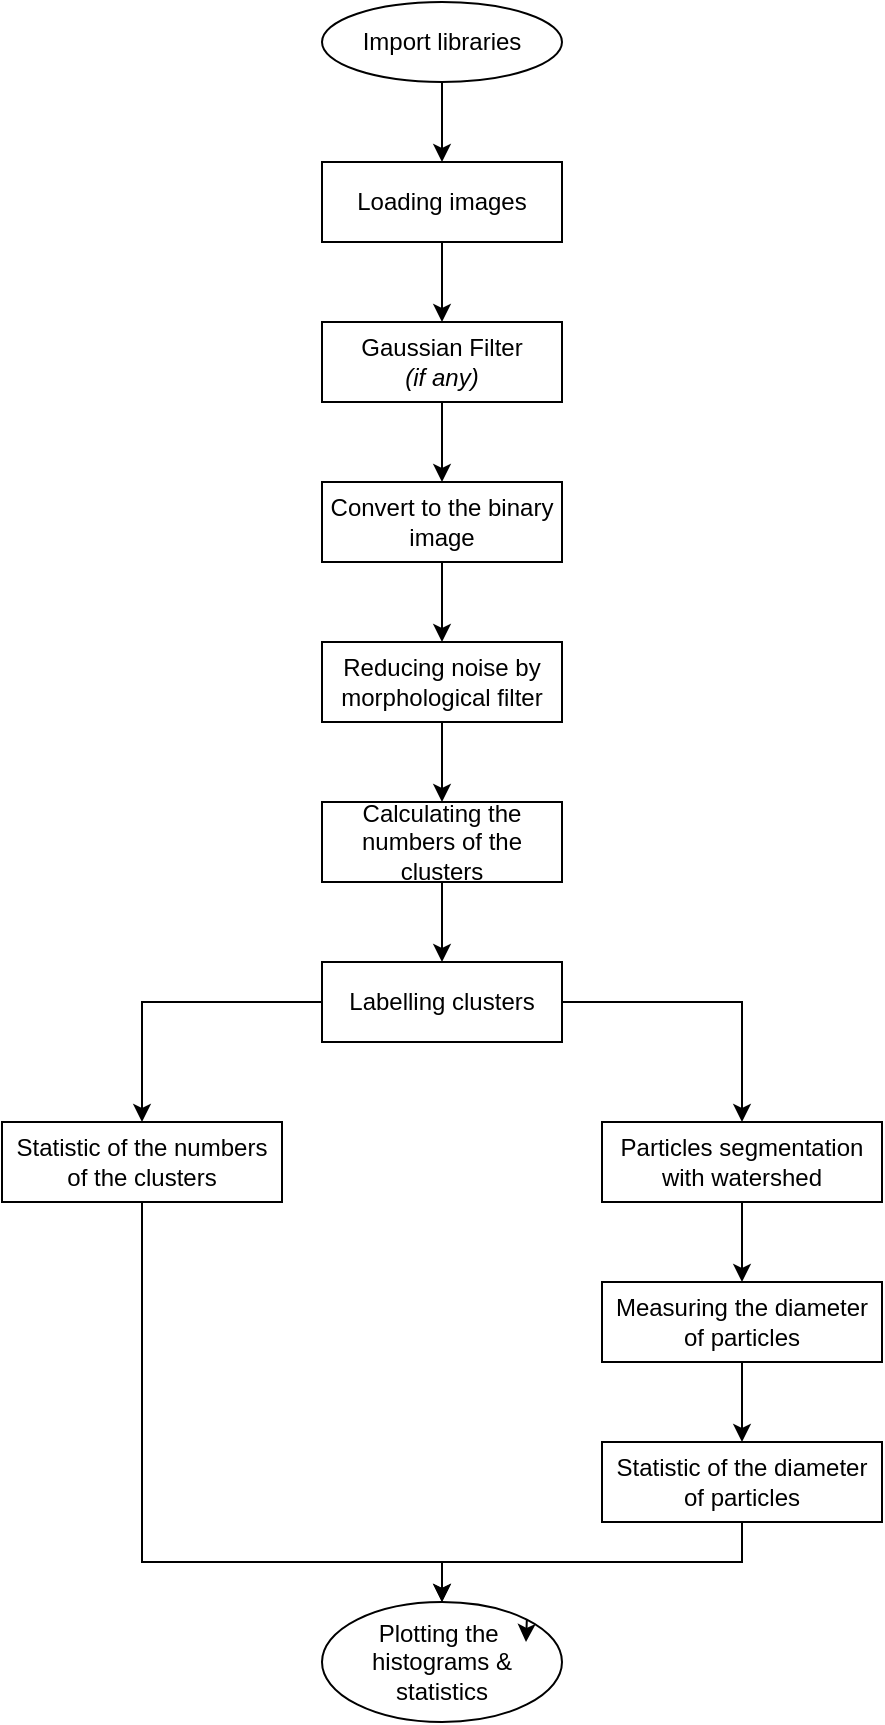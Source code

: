 <mxfile version="14.0.1" type="github">
  <diagram id="QWKYbvw5BzHghptkRZf0" name="Page-1">
    <mxGraphModel dx="1038" dy="548" grid="1" gridSize="10" guides="1" tooltips="1" connect="1" arrows="1" fold="1" page="1" pageScale="1" pageWidth="850" pageHeight="1100" math="0" shadow="0">
      <root>
        <mxCell id="0" />
        <mxCell id="1" parent="0" />
        <mxCell id="XoY0zqglMGHsk9vOFqzX-18" style="edgeStyle=orthogonalEdgeStyle;rounded=0;orthogonalLoop=1;jettySize=auto;html=1;exitX=0.5;exitY=1;exitDx=0;exitDy=0;entryX=0.5;entryY=0;entryDx=0;entryDy=0;" parent="1" source="XoY0zqglMGHsk9vOFqzX-1" target="XoY0zqglMGHsk9vOFqzX-2" edge="1">
          <mxGeometry relative="1" as="geometry" />
        </mxCell>
        <mxCell id="XoY0zqglMGHsk9vOFqzX-1" value="Import libraries" style="ellipse;whiteSpace=wrap;html=1;" parent="1" vertex="1">
          <mxGeometry x="360" y="40" width="120" height="40" as="geometry" />
        </mxCell>
        <mxCell id="XoY0zqglMGHsk9vOFqzX-19" style="edgeStyle=orthogonalEdgeStyle;rounded=0;orthogonalLoop=1;jettySize=auto;html=1;exitX=0.5;exitY=1;exitDx=0;exitDy=0;entryX=0.5;entryY=0;entryDx=0;entryDy=0;" parent="1" source="XoY0zqglMGHsk9vOFqzX-2" target="XoY0zqglMGHsk9vOFqzX-3" edge="1">
          <mxGeometry relative="1" as="geometry" />
        </mxCell>
        <mxCell id="XoY0zqglMGHsk9vOFqzX-2" value="Loading images" style="rounded=0;whiteSpace=wrap;html=1;" parent="1" vertex="1">
          <mxGeometry x="360" y="120" width="120" height="40" as="geometry" />
        </mxCell>
        <mxCell id="XoY0zqglMGHsk9vOFqzX-43" value="" style="edgeStyle=orthogonalEdgeStyle;rounded=0;orthogonalLoop=1;jettySize=auto;html=1;" parent="1" source="XoY0zqglMGHsk9vOFqzX-3" target="XoY0zqglMGHsk9vOFqzX-7" edge="1">
          <mxGeometry relative="1" as="geometry" />
        </mxCell>
        <mxCell id="XoY0zqglMGHsk9vOFqzX-3" value="Gaussian Filter &lt;br&gt;&lt;i&gt;(if any)&lt;/i&gt;" style="rounded=0;whiteSpace=wrap;html=1;" parent="1" vertex="1">
          <mxGeometry x="360" y="200" width="120" height="40" as="geometry" />
        </mxCell>
        <mxCell id="XoY0zqglMGHsk9vOFqzX-21" value="" style="edgeStyle=orthogonalEdgeStyle;rounded=0;orthogonalLoop=1;jettySize=auto;html=1;" parent="1" source="XoY0zqglMGHsk9vOFqzX-4" edge="1">
          <mxGeometry relative="1" as="geometry">
            <mxPoint x="420" y="440" as="targetPoint" />
          </mxGeometry>
        </mxCell>
        <mxCell id="XoY0zqglMGHsk9vOFqzX-4" value="Reducing noise by morphological filter" style="rounded=0;whiteSpace=wrap;html=1;" parent="1" vertex="1">
          <mxGeometry x="360" y="360" width="120" height="40" as="geometry" />
        </mxCell>
        <mxCell id="XoY0zqglMGHsk9vOFqzX-44" value="" style="edgeStyle=orthogonalEdgeStyle;rounded=0;orthogonalLoop=1;jettySize=auto;html=1;" parent="1" source="XoY0zqglMGHsk9vOFqzX-7" target="XoY0zqglMGHsk9vOFqzX-4" edge="1">
          <mxGeometry relative="1" as="geometry" />
        </mxCell>
        <mxCell id="XoY0zqglMGHsk9vOFqzX-7" value="Convert to the binary image" style="rounded=0;whiteSpace=wrap;html=1;" parent="1" vertex="1">
          <mxGeometry x="360" y="280" width="120" height="40" as="geometry" />
        </mxCell>
        <mxCell id="MX36KQDVpzW5UINQs3aZ-4" value="" style="edgeStyle=orthogonalEdgeStyle;rounded=0;orthogonalLoop=1;jettySize=auto;html=1;" edge="1" parent="1" source="XoY0zqglMGHsk9vOFqzX-8" target="XoY0zqglMGHsk9vOFqzX-35">
          <mxGeometry relative="1" as="geometry" />
        </mxCell>
        <mxCell id="XoY0zqglMGHsk9vOFqzX-8" value="Calculating the numbers of the clusters" style="rounded=0;whiteSpace=wrap;html=1;" parent="1" vertex="1">
          <mxGeometry x="360" y="440" width="120" height="40" as="geometry" />
        </mxCell>
        <mxCell id="XoY0zqglMGHsk9vOFqzX-26" style="edgeStyle=orthogonalEdgeStyle;rounded=0;orthogonalLoop=1;jettySize=auto;html=1;exitX=0.5;exitY=1;exitDx=0;exitDy=0;" parent="1" source="XoY0zqglMGHsk9vOFqzX-9" target="XoY0zqglMGHsk9vOFqzX-16" edge="1">
          <mxGeometry relative="1" as="geometry">
            <Array as="points">
              <mxPoint x="270" y="820" />
              <mxPoint x="420" y="820" />
            </Array>
          </mxGeometry>
        </mxCell>
        <mxCell id="XoY0zqglMGHsk9vOFqzX-9" value="&lt;div&gt;Statistic of the numbers of the clusters&lt;/div&gt;" style="rounded=0;whiteSpace=wrap;html=1;" parent="1" vertex="1">
          <mxGeometry x="200" y="600" width="140" height="40" as="geometry" />
        </mxCell>
        <mxCell id="XoY0zqglMGHsk9vOFqzX-46" value="" style="edgeStyle=orthogonalEdgeStyle;rounded=0;orthogonalLoop=1;jettySize=auto;html=1;" parent="1" source="XoY0zqglMGHsk9vOFqzX-10" target="XoY0zqglMGHsk9vOFqzX-45" edge="1">
          <mxGeometry relative="1" as="geometry" />
        </mxCell>
        <mxCell id="XoY0zqglMGHsk9vOFqzX-10" value="&lt;div&gt;&lt;div&gt;Measuring the diameter of particles&lt;/div&gt;&lt;/div&gt;" style="rounded=0;whiteSpace=wrap;html=1;" parent="1" vertex="1">
          <mxGeometry x="500" y="680" width="140" height="40" as="geometry" />
        </mxCell>
        <mxCell id="XoY0zqglMGHsk9vOFqzX-16" value="Plotting the&amp;nbsp;&lt;br&gt;histograms &amp;amp; statistics" style="ellipse;whiteSpace=wrap;html=1;" parent="1" vertex="1">
          <mxGeometry x="360" y="840" width="120" height="60" as="geometry" />
        </mxCell>
        <mxCell id="XoY0zqglMGHsk9vOFqzX-39" style="edgeStyle=orthogonalEdgeStyle;rounded=0;orthogonalLoop=1;jettySize=auto;html=1;exitX=0;exitY=0.5;exitDx=0;exitDy=0;" parent="1" source="XoY0zqglMGHsk9vOFqzX-35" target="XoY0zqglMGHsk9vOFqzX-9" edge="1">
          <mxGeometry relative="1" as="geometry" />
        </mxCell>
        <mxCell id="MX36KQDVpzW5UINQs3aZ-2" style="edgeStyle=orthogonalEdgeStyle;rounded=0;orthogonalLoop=1;jettySize=auto;html=1;exitX=1;exitY=0.5;exitDx=0;exitDy=0;" edge="1" parent="1" source="XoY0zqglMGHsk9vOFqzX-35" target="XoY0zqglMGHsk9vOFqzX-40">
          <mxGeometry relative="1" as="geometry" />
        </mxCell>
        <mxCell id="XoY0zqglMGHsk9vOFqzX-35" value="Labelling clusters" style="rounded=0;whiteSpace=wrap;html=1;" parent="1" vertex="1">
          <mxGeometry x="360" y="520" width="120" height="40" as="geometry" />
        </mxCell>
        <mxCell id="MX36KQDVpzW5UINQs3aZ-3" style="edgeStyle=orthogonalEdgeStyle;rounded=0;orthogonalLoop=1;jettySize=auto;html=1;exitX=0.5;exitY=1;exitDx=0;exitDy=0;entryX=0.5;entryY=0;entryDx=0;entryDy=0;" edge="1" parent="1" source="XoY0zqglMGHsk9vOFqzX-40" target="XoY0zqglMGHsk9vOFqzX-10">
          <mxGeometry relative="1" as="geometry" />
        </mxCell>
        <mxCell id="XoY0zqglMGHsk9vOFqzX-40" value="Particles&amp;nbsp;segmentation with watershed" style="rounded=0;whiteSpace=wrap;html=1;" parent="1" vertex="1">
          <mxGeometry x="500" y="600" width="140" height="40" as="geometry" />
        </mxCell>
        <mxCell id="XoY0zqglMGHsk9vOFqzX-48" style="edgeStyle=orthogonalEdgeStyle;rounded=0;orthogonalLoop=1;jettySize=auto;html=1;entryX=0.5;entryY=0;entryDx=0;entryDy=0;" parent="1" source="XoY0zqglMGHsk9vOFqzX-45" target="XoY0zqglMGHsk9vOFqzX-16" edge="1">
          <mxGeometry relative="1" as="geometry">
            <Array as="points">
              <mxPoint x="570" y="820" />
              <mxPoint x="420" y="820" />
            </Array>
          </mxGeometry>
        </mxCell>
        <mxCell id="XoY0zqglMGHsk9vOFqzX-45" value="&lt;div&gt;&lt;div&gt;&lt;span&gt;Statistic of&lt;/span&gt;&amp;nbsp;the diameter of particles&lt;/div&gt;&lt;/div&gt;" style="rounded=0;whiteSpace=wrap;html=1;" parent="1" vertex="1">
          <mxGeometry x="500" y="760" width="140" height="40" as="geometry" />
        </mxCell>
        <mxCell id="XoY0zqglMGHsk9vOFqzX-47" style="edgeStyle=orthogonalEdgeStyle;rounded=0;orthogonalLoop=1;jettySize=auto;html=1;exitX=1;exitY=0;exitDx=0;exitDy=0;entryX=0.85;entryY=0.333;entryDx=0;entryDy=0;entryPerimeter=0;" parent="1" source="XoY0zqglMGHsk9vOFqzX-16" target="XoY0zqglMGHsk9vOFqzX-16" edge="1">
          <mxGeometry relative="1" as="geometry" />
        </mxCell>
      </root>
    </mxGraphModel>
  </diagram>
</mxfile>
